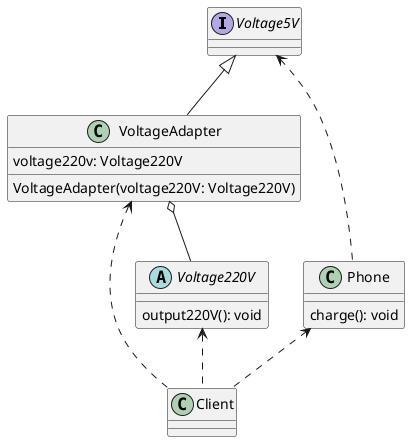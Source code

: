 @startuml
'https://plantuml.com/class-diagram

interface Voltage5V
class Client



abstract class Voltage220V {
output220V(): void
}

class VoltageAdapter {
voltage220v: Voltage220V
VoltageAdapter(voltage220V: Voltage220V)
}

class Phone {
charge(): void
}


'VoltageAdapter
'
Voltage5V <|-- VoltageAdapter
VoltageAdapter o-- Voltage220V
Voltage5V <.. Phone
VoltageAdapter <.. Client
Voltage220V <.. Client
Phone <.. Client

@enduml